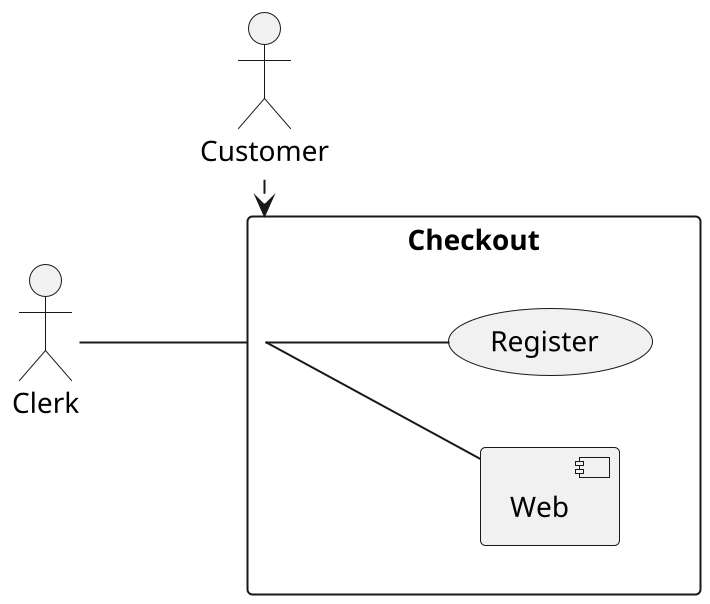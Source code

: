 @startuml Test
scale 2
left to right direction
skinparam PackageStyle rect
actor Customer
actor Clerk as C
rectangle Checkout {
    (Register) -- (Checkout)
    (Checkout) -- [Web]
    C -- (Checkout)
    (Checkout) <. Customer
}

@enduml